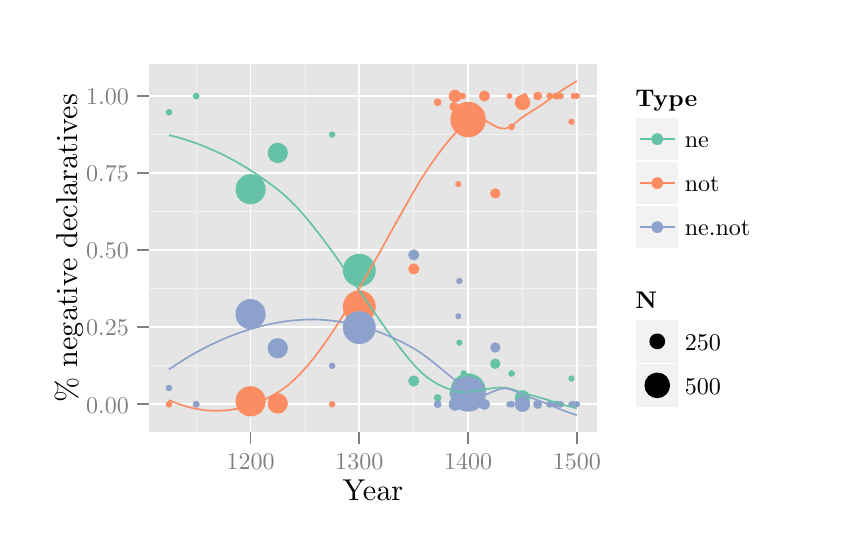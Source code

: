 % Created by tikzDevice version 0.6.2-92-0ad2792 on 2013-07-29 18:48:55
% !TEX encoding = UTF-8 Unicode
\begin{tikzpicture}[x=1pt,y=1pt]
\definecolor[named]{fillColor}{rgb}{1.00,1.00,1.00}
\path[use as bounding box,fill=fillColor,fill opacity=0.00] (0,0) rectangle (289.08,180.67);
\begin{scope}
\path[clip] (  0.00,  0.00) rectangle (289.08,180.67);
\definecolor[named]{drawColor}{rgb}{1.00,1.00,1.00}
\definecolor[named]{fillColor}{rgb}{1.00,1.00,1.00}

\path[draw=drawColor,line width= 0.6pt,line join=round,line cap=round,fill=fillColor] ( -0.00,  0.00) rectangle (289.08,180.68);
\end{scope}
\begin{scope}
\path[clip] ( 43.70, 34.60) rectangle (205.82,167.43);
\definecolor[named]{fillColor}{rgb}{0.90,0.90,0.90}

\path[fill=fillColor] ( 43.70, 34.60) rectangle (205.82,167.43);
\definecolor[named]{drawColor}{rgb}{0.95,0.95,0.95}

\path[draw=drawColor,line width= 0.3pt,line join=round] ( 43.70, 58.50) --
	(205.82, 58.50);

\path[draw=drawColor,line width= 0.3pt,line join=round] ( 43.70, 86.35) --
	(205.82, 86.35);

\path[draw=drawColor,line width= 0.3pt,line join=round] ( 43.70,114.19) --
	(205.82,114.19);

\path[draw=drawColor,line width= 0.3pt,line join=round] ( 43.70,142.04) --
	(205.82,142.04);

\path[draw=drawColor,line width= 0.3pt,line join=round] ( 60.89, 34.60) --
	( 60.89,167.43);

\path[draw=drawColor,line width= 0.3pt,line join=round] (100.19, 34.60) --
	(100.19,167.43);

\path[draw=drawColor,line width= 0.3pt,line join=round] (139.50, 34.60) --
	(139.50,167.43);

\path[draw=drawColor,line width= 0.3pt,line join=round] (178.80, 34.60) --
	(178.80,167.43);
\definecolor[named]{drawColor}{rgb}{1.00,1.00,1.00}

\path[draw=drawColor,line width= 0.6pt,line join=round] ( 43.70, 44.57) --
	(205.82, 44.57);

\path[draw=drawColor,line width= 0.6pt,line join=round] ( 43.70, 72.42) --
	(205.82, 72.42);

\path[draw=drawColor,line width= 0.6pt,line join=round] ( 43.70,100.27) --
	(205.82,100.27);

\path[draw=drawColor,line width= 0.6pt,line join=round] ( 43.70,128.12) --
	(205.82,128.12);

\path[draw=drawColor,line width= 0.6pt,line join=round] ( 43.70,155.97) --
	(205.82,155.97);

\path[draw=drawColor,line width= 0.6pt,line join=round] ( 80.54, 34.60) --
	( 80.54,167.43);

\path[draw=drawColor,line width= 0.6pt,line join=round] (119.84, 34.60) --
	(119.84,167.43);

\path[draw=drawColor,line width= 0.6pt,line join=round] (159.15, 34.60) --
	(159.15,167.43);

\path[draw=drawColor,line width= 0.6pt,line join=round] (198.45, 34.60) --
	(198.45,167.43);
\definecolor[named]{fillColor}{rgb}{0.40,0.76,0.65}

\path[fill=fillColor] ( 51.07,150.10) circle (  1.20);

\path[fill=fillColor] ( 60.89,155.97) circle (  1.23);

\path[fill=fillColor] ( 80.54,122.29) circle (  5.44);

\path[fill=fillColor] ( 90.37,135.41) circle (  3.66);

\path[fill=fillColor] (110.02,142.04) circle (  1.17);

\path[fill=fillColor] (119.84, 93.01) circle (  5.94);

\path[fill=fillColor] (139.50, 53.01) circle (  2.01);

\path[fill=fillColor] (148.14, 46.85) circle (  1.41);

\path[fill=fillColor] (154.04, 48.42) circle (  1.69);

\path[fill=fillColor] (154.43, 44.57) circle (  2.26);

\path[fill=fillColor] (155.61, 44.57) circle (  1.11);

\path[fill=fillColor] (156.00, 66.85) circle (  1.13);

\path[fill=fillColor] (157.18, 44.57) circle (  1.20);

\path[fill=fillColor] (157.57, 55.71) circle (  1.21);

\path[fill=fillColor] (159.15, 49.35) circle (  6.40);

\path[fill=fillColor] (165.04, 44.57) circle (  1.98);

\path[fill=fillColor] (168.97, 59.23) circle (  1.88);

\path[fill=fillColor] (174.08, 44.57) circle (  1.08);

\path[fill=fillColor] (174.87, 55.71) circle (  1.21);

\path[fill=fillColor] (178.80, 46.91) circle (  2.76);

\path[fill=fillColor] (179.58, 44.57) circle (  1.07);

\path[fill=fillColor] (184.30, 44.57) circle (  1.61);

\path[fill=fillColor] (188.62, 44.57) circle (  1.23);

\path[fill=fillColor] (190.98, 44.57) circle (  1.31);

\path[fill=fillColor] (192.55, 44.57) circle (  1.18);

\path[fill=fillColor] (196.48, 53.86) circle (  1.14);

\path[fill=fillColor] (197.27, 44.57) circle (  1.10);

\path[fill=fillColor] (198.45, 44.57) circle (  1.10);
\definecolor[named]{fillColor}{rgb}{0.99,0.55,0.38}

\path[fill=fillColor] ( 51.07, 44.57) circle (  1.20);

\path[fill=fillColor] ( 60.89, 44.57) circle (  1.23);

\path[fill=fillColor] ( 80.54, 45.67) circle (  5.44);

\path[fill=fillColor] ( 90.37, 44.88) circle (  3.66);

\path[fill=fillColor] (110.02, 44.57) circle (  1.17);

\path[fill=fillColor] (119.84, 79.80) circle (  5.94);

\path[fill=fillColor] (139.50, 93.52) circle (  2.01);

\path[fill=fillColor] (148.14,153.69) circle (  1.41);

\path[fill=fillColor] (154.04,152.13) circle (  1.69);

\path[fill=fillColor] (154.43,155.97) circle (  2.26);

\path[fill=fillColor] (155.61,124.14) circle (  1.11);

\path[fill=fillColor] (156.00, 89.13) circle (  1.13);

\path[fill=fillColor] (157.18,155.97) circle (  1.20);

\path[fill=fillColor] (157.57,144.83) circle (  1.21);

\path[fill=fillColor] (159.15,147.47) circle (  6.40);

\path[fill=fillColor] (165.04,155.97) circle (  1.98);

\path[fill=fillColor] (168.97,120.79) circle (  1.88);

\path[fill=fillColor] (174.08,155.97) circle (  1.08);

\path[fill=fillColor] (174.87,144.83) circle (  1.21);

\path[fill=fillColor] (178.80,153.63) circle (  2.76);

\path[fill=fillColor] (179.58,155.97) circle (  1.07);

\path[fill=fillColor] (184.30,155.97) circle (  1.61);

\path[fill=fillColor] (188.62,155.97) circle (  1.23);

\path[fill=fillColor] (190.98,155.97) circle (  1.31);

\path[fill=fillColor] (192.55,155.97) circle (  1.18);

\path[fill=fillColor] (196.48,146.68) circle (  1.14);

\path[fill=fillColor] (197.27,155.97) circle (  1.10);

\path[fill=fillColor] (198.45,155.97) circle (  1.10);
\definecolor[named]{fillColor}{rgb}{0.55,0.63,0.80}

\path[fill=fillColor] ( 51.07, 50.44) circle (  1.20);

\path[fill=fillColor] ( 60.89, 44.57) circle (  1.23);

\path[fill=fillColor] ( 80.54, 77.15) circle (  5.44);

\path[fill=fillColor] ( 90.37, 64.83) circle (  3.66);

\path[fill=fillColor] (110.02, 58.50) circle (  1.17);

\path[fill=fillColor] (119.84, 72.30) circle (  5.94);

\path[fill=fillColor] (139.50, 98.58) circle (  2.01);

\path[fill=fillColor] (148.14, 44.57) circle (  1.41);

\path[fill=fillColor] (154.04, 44.57) circle (  1.69);

\path[fill=fillColor] (154.43, 44.57) circle (  2.26);

\path[fill=fillColor] (155.61, 76.40) circle (  1.11);

\path[fill=fillColor] (156.00, 89.13) circle (  1.13);

\path[fill=fillColor] (157.18, 44.57) circle (  1.20);

\path[fill=fillColor] (157.57, 44.57) circle (  1.21);

\path[fill=fillColor] (159.15, 48.30) circle (  6.40);

\path[fill=fillColor] (165.04, 44.57) circle (  1.98);

\path[fill=fillColor] (168.97, 65.09) circle (  1.88);

\path[fill=fillColor] (174.08, 44.57) circle (  1.08);

\path[fill=fillColor] (174.87, 44.57) circle (  1.21);

\path[fill=fillColor] (178.80, 44.57) circle (  2.76);

\path[fill=fillColor] (179.58, 44.57) circle (  1.07);

\path[fill=fillColor] (184.30, 44.57) circle (  1.61);

\path[fill=fillColor] (188.62, 44.57) circle (  1.23);

\path[fill=fillColor] (190.98, 44.57) circle (  1.31);

\path[fill=fillColor] (192.55, 44.57) circle (  1.18);

\path[fill=fillColor] (196.48, 44.57) circle (  1.14);

\path[fill=fillColor] (197.27, 44.57) circle (  1.10);

\path[fill=fillColor] (198.45, 44.57) circle (  1.10);
\definecolor[named]{drawColor}{rgb}{0.40,0.76,0.65}

\path[draw=drawColor,line width= 0.6pt,line join=round] ( 51.07,141.83) --
	( 52.93,141.37) --
	( 54.80,140.86) --
	( 56.66,140.31) --
	( 58.53,139.71) --
	( 60.40,139.07) --
	( 62.26,138.38) --
	( 64.13,137.64) --
	( 65.99,136.86) --
	( 67.86,136.03) --
	( 69.72,135.16) --
	( 71.59,134.23) --
	( 73.45,133.26) --
	( 75.32,132.24) --
	( 77.19,131.17) --
	( 79.05,130.05) --
	( 80.92,128.87) --
	( 82.78,127.65) --
	( 84.65,126.38) --
	( 86.51,125.05) --
	( 88.38,123.68) --
	( 90.24,122.25) --
	( 92.11,120.72) --
	( 93.98,119.04) --
	( 95.84,117.22) --
	( 97.71,115.27) --
	( 99.57,113.19) --
	(101.44,111.01) --
	(103.30,108.72) --
	(105.17,106.34) --
	(107.03,103.88) --
	(108.90,101.36) --
	(110.77, 98.77) --
	(112.63, 96.13) --
	(114.50, 93.46) --
	(116.36, 90.75) --
	(118.23, 88.03) --
	(120.09, 85.30) --
	(121.96, 82.57) --
	(123.82, 79.85) --
	(125.69, 77.16) --
	(127.56, 74.50) --
	(129.42, 71.88) --
	(131.29, 69.31) --
	(133.15, 66.81) --
	(135.02, 64.38) --
	(136.88, 62.04) --
	(138.75, 59.79) --
	(140.61, 57.68) --
	(142.48, 55.87) --
	(144.35, 54.32) --
	(146.21, 53.02) --
	(148.08, 51.93) --
	(149.94, 51.01) --
	(151.81, 50.23) --
	(153.67, 49.56) --
	(155.54, 48.97) --
	(157.40, 49.05) --
	(159.27, 49.06) --
	(161.14, 49.24) --
	(163.00, 49.53) --
	(164.87, 49.88) --
	(166.73, 50.23) --
	(168.60, 50.50) --
	(170.46, 50.65) --
	(172.33, 50.59) --
	(174.19, 50.28) --
	(176.06, 49.69) --
	(177.93, 48.99) --
	(179.79, 48.41) --
	(181.66, 47.92) --
	(183.52, 47.42) --
	(185.39, 46.90) --
	(187.25, 46.36) --
	(189.12, 45.80) --
	(190.99, 45.22) --
	(192.85, 44.61) --
	(194.72, 44.08) --
	(196.58, 43.61) --
	(198.45, 43.09);
\definecolor[named]{drawColor}{rgb}{0.99,0.55,0.38}

\path[draw=drawColor,line width= 0.6pt,line join=round] ( 51.07, 46.10) --
	( 52.93, 45.31) --
	( 54.80, 44.60) --
	( 56.66, 43.98) --
	( 58.53, 43.46) --
	( 60.40, 43.02) --
	( 62.26, 42.68) --
	( 64.13, 42.43) --
	( 65.99, 42.28) --
	( 67.86, 42.21) --
	( 69.72, 42.25) --
	( 71.59, 42.37) --
	( 73.45, 42.59) --
	( 75.32, 42.90) --
	( 77.19, 43.30) --
	( 79.05, 43.80) --
	( 80.92, 44.39) --
	( 82.78, 45.08) --
	( 84.65, 45.87) --
	( 86.51, 46.74) --
	( 88.38, 47.72) --
	( 90.24, 48.79) --
	( 92.11, 50.00) --
	( 93.98, 51.42) --
	( 95.84, 53.03) --
	( 97.71, 54.82) --
	( 99.57, 56.79) --
	(101.44, 58.91) --
	(103.30, 61.19) --
	(105.17, 63.62) --
	(107.03, 66.17) --
	(108.90, 68.85) --
	(110.77, 71.64) --
	(112.63, 74.54) --
	(114.50, 77.52) --
	(116.36, 80.59) --
	(118.23, 83.73) --
	(120.09, 86.93) --
	(121.96, 90.18) --
	(123.82, 93.48) --
	(125.69, 96.80) --
	(127.56,100.15) --
	(129.42,103.51) --
	(131.29,106.87) --
	(133.15,110.23) --
	(135.02,113.56) --
	(136.88,116.87) --
	(138.75,120.14) --
	(140.61,123.34) --
	(142.48,126.39) --
	(144.35,129.29) --
	(146.21,132.05) --
	(148.08,134.66) --
	(149.94,137.12) --
	(151.81,139.45) --
	(153.67,141.63) --
	(155.54,143.68) --
	(157.40,146.31) --
	(159.27,147.95) --
	(161.14,148.50) --
	(163.00,148.22) --
	(164.87,147.41) --
	(166.73,146.32) --
	(168.60,145.23) --
	(170.46,144.42) --
	(172.33,144.17) --
	(174.19,144.74) --
	(176.06,146.08) --
	(177.93,147.66) --
	(179.79,149.00) --
	(181.66,150.14) --
	(183.52,151.33) --
	(185.39,152.56) --
	(187.25,153.83) --
	(189.12,155.15) --
	(190.99,156.51) --
	(192.85,157.91) --
	(194.72,159.13) --
	(196.58,160.21) --
	(198.45,161.39);
\definecolor[named]{drawColor}{rgb}{0.55,0.63,0.80}

\path[draw=drawColor,line width= 0.6pt,line join=round] ( 51.07, 57.18) --
	( 52.93, 58.44) --
	( 54.80, 59.66) --
	( 56.66, 60.83) --
	( 58.53, 61.95) --
	( 60.40, 63.03) --
	( 62.26, 64.06) --
	( 64.13, 65.04) --
	( 65.99, 65.98) --
	( 67.86, 66.87) --
	( 69.72, 67.71) --
	( 71.59, 68.51) --
	( 73.45, 69.27) --
	( 75.32, 69.98) --
	( 77.19, 70.65) --
	( 79.05, 71.27) --
	( 80.92, 71.85) --
	( 82.78, 72.38) --
	( 84.65, 72.87) --
	( 86.51, 73.32) --
	( 88.38, 73.72) --
	( 90.24, 74.08) --
	( 92.11, 74.39) --
	( 93.98, 74.66) --
	( 95.84, 74.87) --
	( 97.71, 75.03) --
	( 99.57, 75.14) --
	(101.44, 75.20) --
	(103.30, 75.20) --
	(105.17, 75.16) --
	(107.03, 75.06) --
	(108.90, 74.91) --
	(110.77, 74.70) --
	(112.63, 74.45) --
	(114.50, 74.14) --
	(116.36, 73.77) --
	(118.23, 73.36) --
	(120.09, 72.89) --
	(121.96, 72.36) --
	(123.82, 71.78) --
	(125.69, 71.15) --
	(127.56, 70.47) --
	(129.42, 69.72) --
	(131.29, 68.93) --
	(133.15, 68.08) --
	(135.02, 67.17) --
	(136.88, 66.21) --
	(138.75, 65.19) --
	(140.61, 64.10) --
	(142.48, 62.86) --
	(144.35, 61.50) --
	(146.21, 60.04) --
	(148.08, 58.53) --
	(149.94, 56.98) --
	(151.81, 55.44) --
	(153.67, 53.92) --
	(155.54, 52.47) --
	(157.40, 49.76) --
	(159.27, 48.11) --
	(161.14, 47.38) --
	(163.00, 47.36) --
	(164.87, 47.83) --
	(166.73, 48.57) --
	(168.60, 49.38) --
	(170.46, 50.04) --
	(172.33, 50.35) --
	(174.19, 50.09) --
	(176.06, 49.34) --
	(177.93, 48.46) --
	(179.79, 47.71) --
	(181.66, 47.05) --
	(183.52, 46.37) --
	(185.39, 45.66) --
	(187.25, 44.93) --
	(189.12, 44.17) --
	(190.99, 43.39) --
	(192.85, 42.59) --
	(194.72, 41.90) --
	(196.58, 41.29) --
	(198.45, 40.64);
\end{scope}
\begin{scope}
\path[clip] (  0.00,  0.00) rectangle (289.08,180.67);
\definecolor[named]{drawColor}{rgb}{0.50,0.50,0.50}

\node[text=drawColor,anchor=base east,inner sep=0pt, outer sep=0pt, scale=  0.87] at ( 36.59, 41.41) {0.00};

\node[text=drawColor,anchor=base east,inner sep=0pt, outer sep=0pt, scale=  0.87] at ( 36.59, 69.26) {0.25};

\node[text=drawColor,anchor=base east,inner sep=0pt, outer sep=0pt, scale=  0.87] at ( 36.59, 97.11) {0.50};

\node[text=drawColor,anchor=base east,inner sep=0pt, outer sep=0pt, scale=  0.87] at ( 36.59,124.96) {0.75};

\node[text=drawColor,anchor=base east,inner sep=0pt, outer sep=0pt, scale=  0.87] at ( 36.59,152.80) {1.00};
\end{scope}
\begin{scope}
\path[clip] (  0.00,  0.00) rectangle (289.08,180.67);
\definecolor[named]{drawColor}{rgb}{0.50,0.50,0.50}

\path[draw=drawColor,line width= 0.6pt,line join=round] ( 39.43, 44.57) --
	( 43.70, 44.57);

\path[draw=drawColor,line width= 0.6pt,line join=round] ( 39.43, 72.42) --
	( 43.70, 72.42);

\path[draw=drawColor,line width= 0.6pt,line join=round] ( 39.43,100.27) --
	( 43.70,100.27);

\path[draw=drawColor,line width= 0.6pt,line join=round] ( 39.43,128.12) --
	( 43.70,128.12);

\path[draw=drawColor,line width= 0.6pt,line join=round] ( 39.43,155.97) --
	( 43.70,155.97);
\end{scope}
\begin{scope}
\path[clip] (  0.00,  0.00) rectangle (289.08,180.67);
\definecolor[named]{drawColor}{rgb}{0.50,0.50,0.50}

\path[draw=drawColor,line width= 0.6pt,line join=round] ( 80.54, 30.33) --
	( 80.54, 34.60);

\path[draw=drawColor,line width= 0.6pt,line join=round] (119.84, 30.33) --
	(119.84, 34.60);

\path[draw=drawColor,line width= 0.6pt,line join=round] (159.15, 30.33) --
	(159.15, 34.60);

\path[draw=drawColor,line width= 0.6pt,line join=round] (198.45, 30.33) --
	(198.45, 34.60);
\end{scope}
\begin{scope}
\path[clip] (  0.00,  0.00) rectangle (289.08,180.67);
\definecolor[named]{drawColor}{rgb}{0.50,0.50,0.50}

\node[text=drawColor,anchor=base,inner sep=0pt, outer sep=0pt, scale=  0.87] at ( 80.54, 21.16) {1200};

\node[text=drawColor,anchor=base,inner sep=0pt, outer sep=0pt, scale=  0.87] at (119.84, 21.16) {1300};

\node[text=drawColor,anchor=base,inner sep=0pt, outer sep=0pt, scale=  0.87] at (159.15, 21.16) {1400};

\node[text=drawColor,anchor=base,inner sep=0pt, outer sep=0pt, scale=  0.87] at (198.45, 21.16) {1500};
\end{scope}
\begin{scope}
\path[clip] (  0.00,  0.00) rectangle (289.08,180.67);
\definecolor[named]{drawColor}{rgb}{0.00,0.00,0.00}

\node[text=drawColor,anchor=base,inner sep=0pt, outer sep=0pt, scale=  1.09] at (124.76,  9.94) {Year};
\end{scope}
\begin{scope}
\path[clip] (  0.00,  0.00) rectangle (289.08,180.67);
\definecolor[named]{drawColor}{rgb}{0.00,0.00,0.00}

\node[text=drawColor,rotate= 90.00,anchor=base,inner sep=0pt, outer sep=0pt, scale=  1.09] at ( 17.85,101.01) {\% negative declaratives};
\end{scope}
\begin{scope}
\path[clip] (  0.00,  0.00) rectangle (289.08,180.67);
\definecolor[named]{fillColor}{rgb}{1.00,1.00,1.00}

\path[fill=fillColor] (215.29, 96.38) rectangle (266.36,162.82);
\end{scope}
\begin{scope}
\path[clip] (  0.00,  0.00) rectangle (289.08,180.67);
\definecolor[named]{drawColor}{rgb}{0.00,0.00,0.00}

\node[text=drawColor,anchor=base west,inner sep=0pt, outer sep=0pt, scale=  0.87] at (219.55,152.32) {\bfseries Type};
\end{scope}
\begin{scope}
\path[clip] (  0.00,  0.00) rectangle (289.08,180.67);
\definecolor[named]{drawColor}{rgb}{1.00,1.00,1.00}
\definecolor[named]{fillColor}{rgb}{0.95,0.95,0.95}

\path[draw=drawColor,line width= 0.6pt,line join=round,line cap=round,fill=fillColor] (219.55,132.44) rectangle (235.45,148.34);
\end{scope}
\begin{scope}
\path[clip] (  0.00,  0.00) rectangle (289.08,180.67);
\definecolor[named]{fillColor}{rgb}{0.40,0.76,0.65}

\path[fill=fillColor] (227.50,140.39) circle (  2.13);
\end{scope}
\begin{scope}
\path[clip] (  0.00,  0.00) rectangle (289.08,180.67);
\definecolor[named]{drawColor}{rgb}{0.40,0.76,0.65}

\path[draw=drawColor,line width= 0.6pt,line join=round] (221.14,140.39) -- (233.86,140.39);
\end{scope}
\begin{scope}
\path[clip] (  0.00,  0.00) rectangle (289.08,180.67);
\definecolor[named]{drawColor}{rgb}{1.00,1.00,1.00}
\definecolor[named]{fillColor}{rgb}{0.95,0.95,0.95}

\path[draw=drawColor,line width= 0.6pt,line join=round,line cap=round,fill=fillColor] (219.55,116.54) rectangle (235.45,132.44);
\end{scope}
\begin{scope}
\path[clip] (  0.00,  0.00) rectangle (289.08,180.67);
\definecolor[named]{fillColor}{rgb}{0.99,0.55,0.38}

\path[fill=fillColor] (227.50,124.49) circle (  2.13);
\end{scope}
\begin{scope}
\path[clip] (  0.00,  0.00) rectangle (289.08,180.67);
\definecolor[named]{drawColor}{rgb}{0.99,0.55,0.38}

\path[draw=drawColor,line width= 0.6pt,line join=round] (221.14,124.49) -- (233.86,124.49);
\end{scope}
\begin{scope}
\path[clip] (  0.00,  0.00) rectangle (289.08,180.67);
\definecolor[named]{drawColor}{rgb}{1.00,1.00,1.00}
\definecolor[named]{fillColor}{rgb}{0.95,0.95,0.95}

\path[draw=drawColor,line width= 0.6pt,line join=round,line cap=round,fill=fillColor] (219.55,100.64) rectangle (235.45,116.54);
\end{scope}
\begin{scope}
\path[clip] (  0.00,  0.00) rectangle (289.08,180.67);
\definecolor[named]{fillColor}{rgb}{0.55,0.63,0.80}

\path[fill=fillColor] (227.50,108.59) circle (  2.13);
\end{scope}
\begin{scope}
\path[clip] (  0.00,  0.00) rectangle (289.08,180.67);
\definecolor[named]{drawColor}{rgb}{0.55,0.63,0.80}

\path[draw=drawColor,line width= 0.6pt,line join=round] (221.14,108.59) -- (233.86,108.59);
\end{scope}
\begin{scope}
\path[clip] (  0.00,  0.00) rectangle (289.08,180.67);
\definecolor[named]{drawColor}{rgb}{0.00,0.00,0.00}

\node[text=drawColor,anchor=base west,inner sep=0pt, outer sep=0pt, scale=  0.87] at (237.44,137.23) {ne};
\end{scope}
\begin{scope}
\path[clip] (  0.00,  0.00) rectangle (289.08,180.67);
\definecolor[named]{drawColor}{rgb}{0.00,0.00,0.00}

\node[text=drawColor,anchor=base west,inner sep=0pt, outer sep=0pt, scale=  0.87] at (237.44,121.33) {not};
\end{scope}
\begin{scope}
\path[clip] (  0.00,  0.00) rectangle (289.08,180.67);
\definecolor[named]{drawColor}{rgb}{0.00,0.00,0.00}

\node[text=drawColor,anchor=base west,inner sep=0pt, outer sep=0pt, scale=  0.87] at (237.44,105.43) {ne.not};
\end{scope}
\begin{scope}
\path[clip] (  0.00,  0.00) rectangle (289.08,180.67);
\definecolor[named]{fillColor}{rgb}{1.00,1.00,1.00}

\path[fill=fillColor] (215.29, 39.20) rectangle (255.04, 89.75);
\end{scope}
\begin{scope}
\path[clip] (  0.00,  0.00) rectangle (289.08,180.67);
\definecolor[named]{drawColor}{rgb}{0.00,0.00,0.00}

\node[text=drawColor,anchor=base west,inner sep=0pt, outer sep=0pt, scale=  0.87] at (219.55, 79.24) {\bfseries N};
\end{scope}
\begin{scope}
\path[clip] (  0.00,  0.00) rectangle (289.08,180.67);
\definecolor[named]{drawColor}{rgb}{1.00,1.00,1.00}
\definecolor[named]{fillColor}{rgb}{0.95,0.95,0.95}

\path[draw=drawColor,line width= 0.6pt,line join=round,line cap=round,fill=fillColor] (219.55, 59.37) rectangle (235.45, 75.27);
\end{scope}
\begin{scope}
\path[clip] (  0.00,  0.00) rectangle (289.08,180.67);
\definecolor[named]{fillColor}{rgb}{0.00,0.00,0.00}

\path[fill=fillColor] (227.50, 67.32) circle (  2.85);
\end{scope}
\begin{scope}
\path[clip] (  0.00,  0.00) rectangle (289.08,180.67);
\definecolor[named]{drawColor}{rgb}{1.00,1.00,1.00}
\definecolor[named]{fillColor}{rgb}{0.95,0.95,0.95}

\path[draw=drawColor,line width= 0.6pt,line join=round,line cap=round,fill=fillColor] (219.55, 43.47) rectangle (235.45, 59.37);
\end{scope}
\begin{scope}
\path[clip] (  0.00,  0.00) rectangle (289.08,180.67);
\definecolor[named]{fillColor}{rgb}{0.00,0.00,0.00}

\path[fill=fillColor] (227.50, 51.42) circle (  4.63);
\end{scope}
\begin{scope}
\path[clip] (  0.00,  0.00) rectangle (289.08,180.67);
\definecolor[named]{drawColor}{rgb}{0.00,0.00,0.00}

\node[text=drawColor,anchor=base west,inner sep=0pt, outer sep=0pt, scale=  0.87] at (237.44, 64.16) {250};
\end{scope}
\begin{scope}
\path[clip] (  0.00,  0.00) rectangle (289.08,180.67);
\definecolor[named]{drawColor}{rgb}{0.00,0.00,0.00}

\node[text=drawColor,anchor=base west,inner sep=0pt, outer sep=0pt, scale=  0.87] at (237.44, 48.26) {500};
\end{scope}
\end{tikzpicture}
